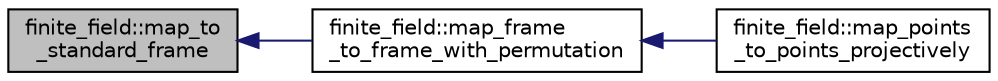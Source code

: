 digraph "finite_field::map_to_standard_frame"
{
  edge [fontname="Helvetica",fontsize="10",labelfontname="Helvetica",labelfontsize="10"];
  node [fontname="Helvetica",fontsize="10",shape=record];
  rankdir="LR";
  Node8517 [label="finite_field::map_to\l_standard_frame",height=0.2,width=0.4,color="black", fillcolor="grey75", style="filled", fontcolor="black"];
  Node8517 -> Node8518 [dir="back",color="midnightblue",fontsize="10",style="solid",fontname="Helvetica"];
  Node8518 [label="finite_field::map_frame\l_to_frame_with_permutation",height=0.2,width=0.4,color="black", fillcolor="white", style="filled",URL="$df/d5a/classfinite__field.html#a6b6142cf5491507d40fa0b6c3a837b81"];
  Node8518 -> Node8519 [dir="back",color="midnightblue",fontsize="10",style="solid",fontname="Helvetica"];
  Node8519 [label="finite_field::map_points\l_to_points_projectively",height=0.2,width=0.4,color="black", fillcolor="white", style="filled",URL="$df/d5a/classfinite__field.html#a6ebf38250033b090baa12391d9a9cd98"];
}
